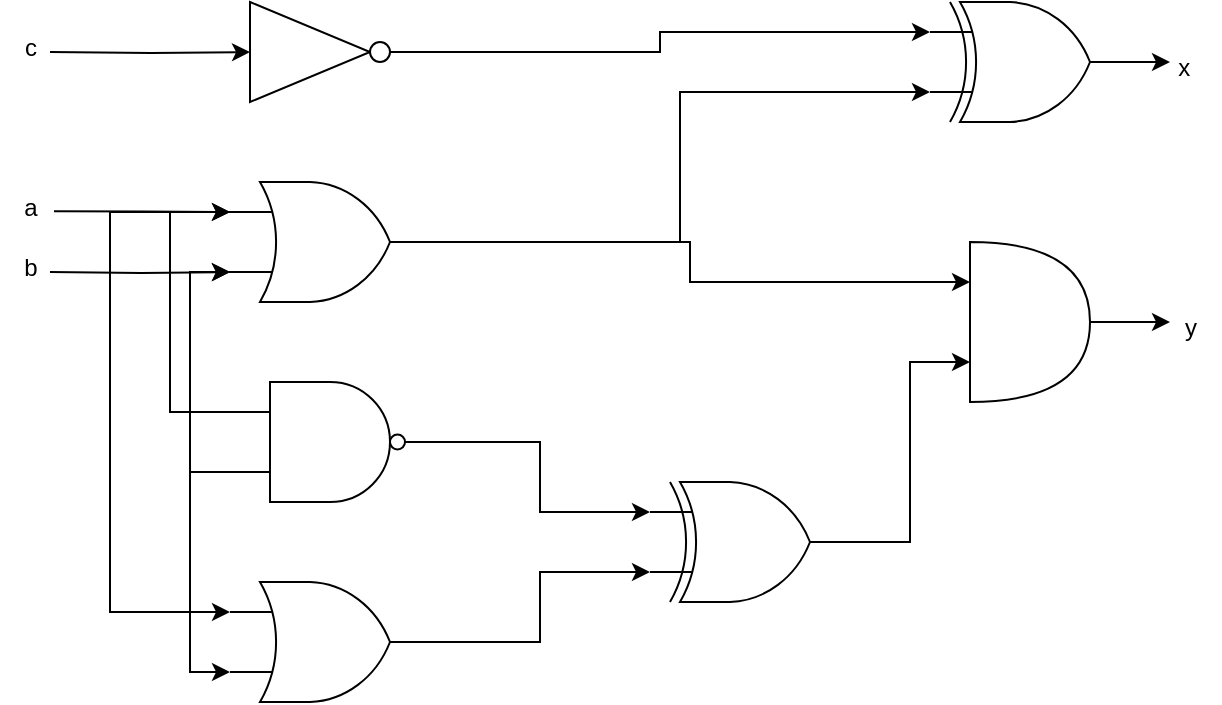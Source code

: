 <?xml version="1.0" encoding="UTF-8"?>
<mxfile version="26.0.11"><diagram name="Page-1" id="pCCTU1ePyA7En4zupxq3"><mxGraphModel dx="1034" dy="446" grid="1" gridSize="10" guides="1" tooltips="1" connect="1" arrows="1" fold="1" page="1" pageScale="1" pageWidth="827" pageHeight="1169" math="0" shadow="0"><root><mxCell id="0"/><mxCell id="1" parent="0"/><mxCell id="6ZTU0Xhg00GXWpPdF3Jf-10" style="edgeStyle=orthogonalEdgeStyle;rounded=0;orthogonalLoop=1;jettySize=auto;html=1;exitX=0;exitY=0.5;exitDx=0;exitDy=0;entryX=0;entryY=0.5;entryDx=0;entryDy=0;" edge="1" parent="1" target="6ZTU0Xhg00GXWpPdF3Jf-1"><mxGeometry relative="1" as="geometry"><mxPoint x="120" y="85" as="sourcePoint"/></mxGeometry></mxCell><mxCell id="6ZTU0Xhg00GXWpPdF3Jf-1" value="" style="triangle;whiteSpace=wrap;html=1;" vertex="1" parent="1"><mxGeometry x="220" y="60" width="60" height="50" as="geometry"/></mxCell><mxCell id="6ZTU0Xhg00GXWpPdF3Jf-2" value="" style="ellipse;whiteSpace=wrap;html=1;aspect=fixed;" vertex="1" parent="1"><mxGeometry x="280" y="80" width="10" height="10" as="geometry"/></mxCell><mxCell id="6ZTU0Xhg00GXWpPdF3Jf-4" value="" style="verticalLabelPosition=bottom;shadow=0;dashed=0;align=center;html=1;verticalAlign=top;shape=mxgraph.electrical.logic_gates.logic_gate;operation=and;negating=1;negSize=0.15;" vertex="1" parent="1"><mxGeometry x="210" y="250" width="100" height="60" as="geometry"/></mxCell><mxCell id="6ZTU0Xhg00GXWpPdF3Jf-12" style="edgeStyle=orthogonalEdgeStyle;rounded=0;orthogonalLoop=1;jettySize=auto;html=1;exitX=0;exitY=0.75;exitDx=0;exitDy=0;exitPerimeter=0;entryX=0;entryY=0.75;entryDx=0;entryDy=0;entryPerimeter=0;" edge="1" parent="1" target="6ZTU0Xhg00GXWpPdF3Jf-5"><mxGeometry relative="1" as="geometry"><mxPoint x="120" y="195" as="sourcePoint"/></mxGeometry></mxCell><mxCell id="6ZTU0Xhg00GXWpPdF3Jf-5" value="" style="verticalLabelPosition=bottom;shadow=0;dashed=0;align=center;html=1;verticalAlign=top;shape=mxgraph.electrical.logic_gates.logic_gate;operation=or;" vertex="1" parent="1"><mxGeometry x="210" y="150" width="100" height="60" as="geometry"/></mxCell><mxCell id="6ZTU0Xhg00GXWpPdF3Jf-35" style="edgeStyle=orthogonalEdgeStyle;rounded=0;orthogonalLoop=1;jettySize=auto;html=1;exitX=0;exitY=0.75;exitDx=0;exitDy=0;exitPerimeter=0;entryX=0;entryY=0.75;entryDx=0;entryDy=0;entryPerimeter=0;" edge="1" parent="1" source="6ZTU0Xhg00GXWpPdF3Jf-5" target="6ZTU0Xhg00GXWpPdF3Jf-6"><mxGeometry relative="1" as="geometry"><mxPoint x="210" y="200" as="sourcePoint"/></mxGeometry></mxCell><mxCell id="6ZTU0Xhg00GXWpPdF3Jf-6" value="" style="verticalLabelPosition=bottom;shadow=0;dashed=0;align=center;html=1;verticalAlign=top;shape=mxgraph.electrical.logic_gates.logic_gate;operation=or;" vertex="1" parent="1"><mxGeometry x="210" y="350" width="100" height="60" as="geometry"/></mxCell><mxCell id="6ZTU0Xhg00GXWpPdF3Jf-29" style="edgeStyle=orthogonalEdgeStyle;rounded=0;orthogonalLoop=1;jettySize=auto;html=1;exitX=1;exitY=0.5;exitDx=0;exitDy=0;exitPerimeter=0;" edge="1" parent="1" source="6ZTU0Xhg00GXWpPdF3Jf-7"><mxGeometry relative="1" as="geometry"><mxPoint x="680" y="90" as="targetPoint"/></mxGeometry></mxCell><mxCell id="6ZTU0Xhg00GXWpPdF3Jf-7" value="" style="verticalLabelPosition=bottom;shadow=0;dashed=0;align=center;html=1;verticalAlign=top;shape=mxgraph.electrical.logic_gates.logic_gate;operation=xor;" vertex="1" parent="1"><mxGeometry x="560" y="60" width="100" height="60" as="geometry"/></mxCell><mxCell id="6ZTU0Xhg00GXWpPdF3Jf-8" value="" style="verticalLabelPosition=bottom;shadow=0;dashed=0;align=center;html=1;verticalAlign=top;shape=mxgraph.electrical.logic_gates.logic_gate;operation=xor;" vertex="1" parent="1"><mxGeometry x="420" y="300" width="100" height="60" as="geometry"/></mxCell><mxCell id="6ZTU0Xhg00GXWpPdF3Jf-30" style="edgeStyle=orthogonalEdgeStyle;rounded=0;orthogonalLoop=1;jettySize=auto;html=1;exitX=1;exitY=0.5;exitDx=0;exitDy=0;exitPerimeter=0;" edge="1" parent="1" source="6ZTU0Xhg00GXWpPdF3Jf-9"><mxGeometry relative="1" as="geometry"><mxPoint x="680" y="220" as="targetPoint"/></mxGeometry></mxCell><mxCell id="6ZTU0Xhg00GXWpPdF3Jf-9" value="" style="shape=or;whiteSpace=wrap;html=1;" vertex="1" parent="1"><mxGeometry x="580" y="180" width="60" height="80" as="geometry"/></mxCell><mxCell id="6ZTU0Xhg00GXWpPdF3Jf-14" value="c" style="text;html=1;align=center;verticalAlign=middle;resizable=0;points=[];autosize=1;strokeColor=none;fillColor=none;" vertex="1" parent="1"><mxGeometry x="95" y="68" width="30" height="30" as="geometry"/></mxCell><mxCell id="6ZTU0Xhg00GXWpPdF3Jf-15" value="a" style="text;html=1;align=center;verticalAlign=middle;resizable=0;points=[];autosize=1;strokeColor=none;fillColor=none;" vertex="1" parent="1"><mxGeometry x="95" y="148" width="30" height="30" as="geometry"/></mxCell><mxCell id="6ZTU0Xhg00GXWpPdF3Jf-16" value="b" style="text;html=1;align=center;verticalAlign=middle;resizable=0;points=[];autosize=1;strokeColor=none;fillColor=none;" vertex="1" parent="1"><mxGeometry x="95" y="178" width="30" height="30" as="geometry"/></mxCell><mxCell id="6ZTU0Xhg00GXWpPdF3Jf-18" style="edgeStyle=orthogonalEdgeStyle;rounded=0;orthogonalLoop=1;jettySize=auto;html=1;exitX=1;exitY=0.5;exitDx=0;exitDy=0;exitPerimeter=0;entryX=0;entryY=0.25;entryDx=0;entryDy=0;entryPerimeter=0;" edge="1" parent="1" source="6ZTU0Xhg00GXWpPdF3Jf-4" target="6ZTU0Xhg00GXWpPdF3Jf-8"><mxGeometry relative="1" as="geometry"/></mxCell><mxCell id="6ZTU0Xhg00GXWpPdF3Jf-19" style="edgeStyle=orthogonalEdgeStyle;rounded=0;orthogonalLoop=1;jettySize=auto;html=1;exitX=1;exitY=0.5;exitDx=0;exitDy=0;exitPerimeter=0;entryX=0;entryY=0.75;entryDx=0;entryDy=0;entryPerimeter=0;" edge="1" parent="1" source="6ZTU0Xhg00GXWpPdF3Jf-6" target="6ZTU0Xhg00GXWpPdF3Jf-8"><mxGeometry relative="1" as="geometry"/></mxCell><mxCell id="6ZTU0Xhg00GXWpPdF3Jf-20" style="edgeStyle=orthogonalEdgeStyle;rounded=0;orthogonalLoop=1;jettySize=auto;html=1;exitX=1;exitY=0.5;exitDx=0;exitDy=0;exitPerimeter=0;entryX=0;entryY=0.75;entryDx=0;entryDy=0;entryPerimeter=0;" edge="1" parent="1" source="6ZTU0Xhg00GXWpPdF3Jf-8" target="6ZTU0Xhg00GXWpPdF3Jf-9"><mxGeometry relative="1" as="geometry"/></mxCell><mxCell id="6ZTU0Xhg00GXWpPdF3Jf-21" style="edgeStyle=orthogonalEdgeStyle;rounded=0;orthogonalLoop=1;jettySize=auto;html=1;exitX=1;exitY=0.5;exitDx=0;exitDy=0;exitPerimeter=0;entryX=0;entryY=0.25;entryDx=0;entryDy=0;entryPerimeter=0;" edge="1" parent="1" source="6ZTU0Xhg00GXWpPdF3Jf-5" target="6ZTU0Xhg00GXWpPdF3Jf-9"><mxGeometry relative="1" as="geometry"><Array as="points"><mxPoint x="440" y="180"/><mxPoint x="440" y="200"/></Array></mxGeometry></mxCell><mxCell id="6ZTU0Xhg00GXWpPdF3Jf-22" style="edgeStyle=orthogonalEdgeStyle;rounded=0;orthogonalLoop=1;jettySize=auto;html=1;exitX=1;exitY=0.5;exitDx=0;exitDy=0;entryX=0;entryY=0.25;entryDx=0;entryDy=0;entryPerimeter=0;" edge="1" parent="1" source="6ZTU0Xhg00GXWpPdF3Jf-2" target="6ZTU0Xhg00GXWpPdF3Jf-7"><mxGeometry relative="1" as="geometry"/></mxCell><mxCell id="6ZTU0Xhg00GXWpPdF3Jf-23" style="edgeStyle=orthogonalEdgeStyle;rounded=0;orthogonalLoop=1;jettySize=auto;html=1;exitX=1;exitY=0.5;exitDx=0;exitDy=0;exitPerimeter=0;entryX=0;entryY=0.75;entryDx=0;entryDy=0;entryPerimeter=0;" edge="1" parent="1" source="6ZTU0Xhg00GXWpPdF3Jf-5" target="6ZTU0Xhg00GXWpPdF3Jf-7"><mxGeometry relative="1" as="geometry"/></mxCell><mxCell id="6ZTU0Xhg00GXWpPdF3Jf-24" style="edgeStyle=orthogonalEdgeStyle;rounded=0;orthogonalLoop=1;jettySize=auto;html=1;exitX=0.9;exitY=0.556;exitDx=0;exitDy=0;exitPerimeter=0;entryX=0;entryY=0.25;entryDx=0;entryDy=0;entryPerimeter=0;" edge="1" parent="1" source="6ZTU0Xhg00GXWpPdF3Jf-15" target="6ZTU0Xhg00GXWpPdF3Jf-5"><mxGeometry relative="1" as="geometry"/></mxCell><mxCell id="6ZTU0Xhg00GXWpPdF3Jf-31" value="&amp;nbsp; &amp;nbsp; x" style="text;html=1;align=center;verticalAlign=middle;resizable=0;points=[];autosize=1;strokeColor=none;fillColor=none;" vertex="1" parent="1"><mxGeometry x="660" y="78" width="40" height="30" as="geometry"/></mxCell><mxCell id="6ZTU0Xhg00GXWpPdF3Jf-32" value="y" style="text;html=1;align=center;verticalAlign=middle;resizable=0;points=[];autosize=1;strokeColor=none;fillColor=none;" vertex="1" parent="1"><mxGeometry x="675" y="208" width="30" height="30" as="geometry"/></mxCell><mxCell id="6ZTU0Xhg00GXWpPdF3Jf-33" style="edgeStyle=orthogonalEdgeStyle;rounded=0;orthogonalLoop=1;jettySize=auto;html=1;exitX=0;exitY=0.25;exitDx=0;exitDy=0;exitPerimeter=0;entryX=0;entryY=0.25;entryDx=0;entryDy=0;entryPerimeter=0;" edge="1" parent="1" source="6ZTU0Xhg00GXWpPdF3Jf-5" target="6ZTU0Xhg00GXWpPdF3Jf-6"><mxGeometry relative="1" as="geometry"><Array as="points"><mxPoint x="150" y="165"/><mxPoint x="150" y="365"/></Array></mxGeometry></mxCell><mxCell id="6ZTU0Xhg00GXWpPdF3Jf-36" style="edgeStyle=orthogonalEdgeStyle;rounded=0;orthogonalLoop=1;jettySize=auto;html=1;exitX=0;exitY=0.25;exitDx=0;exitDy=0;exitPerimeter=0;entryX=0;entryY=0.25;entryDx=0;entryDy=0;entryPerimeter=0;" edge="1" parent="1" source="6ZTU0Xhg00GXWpPdF3Jf-4" target="6ZTU0Xhg00GXWpPdF3Jf-5"><mxGeometry relative="1" as="geometry"><Array as="points"><mxPoint x="180" y="265"/><mxPoint x="180" y="165"/></Array></mxGeometry></mxCell><mxCell id="6ZTU0Xhg00GXWpPdF3Jf-37" style="edgeStyle=orthogonalEdgeStyle;rounded=0;orthogonalLoop=1;jettySize=auto;html=1;exitX=0;exitY=0.75;exitDx=0;exitDy=0;exitPerimeter=0;entryX=0;entryY=0.75;entryDx=0;entryDy=0;entryPerimeter=0;" edge="1" parent="1" source="6ZTU0Xhg00GXWpPdF3Jf-4" target="6ZTU0Xhg00GXWpPdF3Jf-5"><mxGeometry relative="1" as="geometry"/></mxCell></root></mxGraphModel></diagram></mxfile>